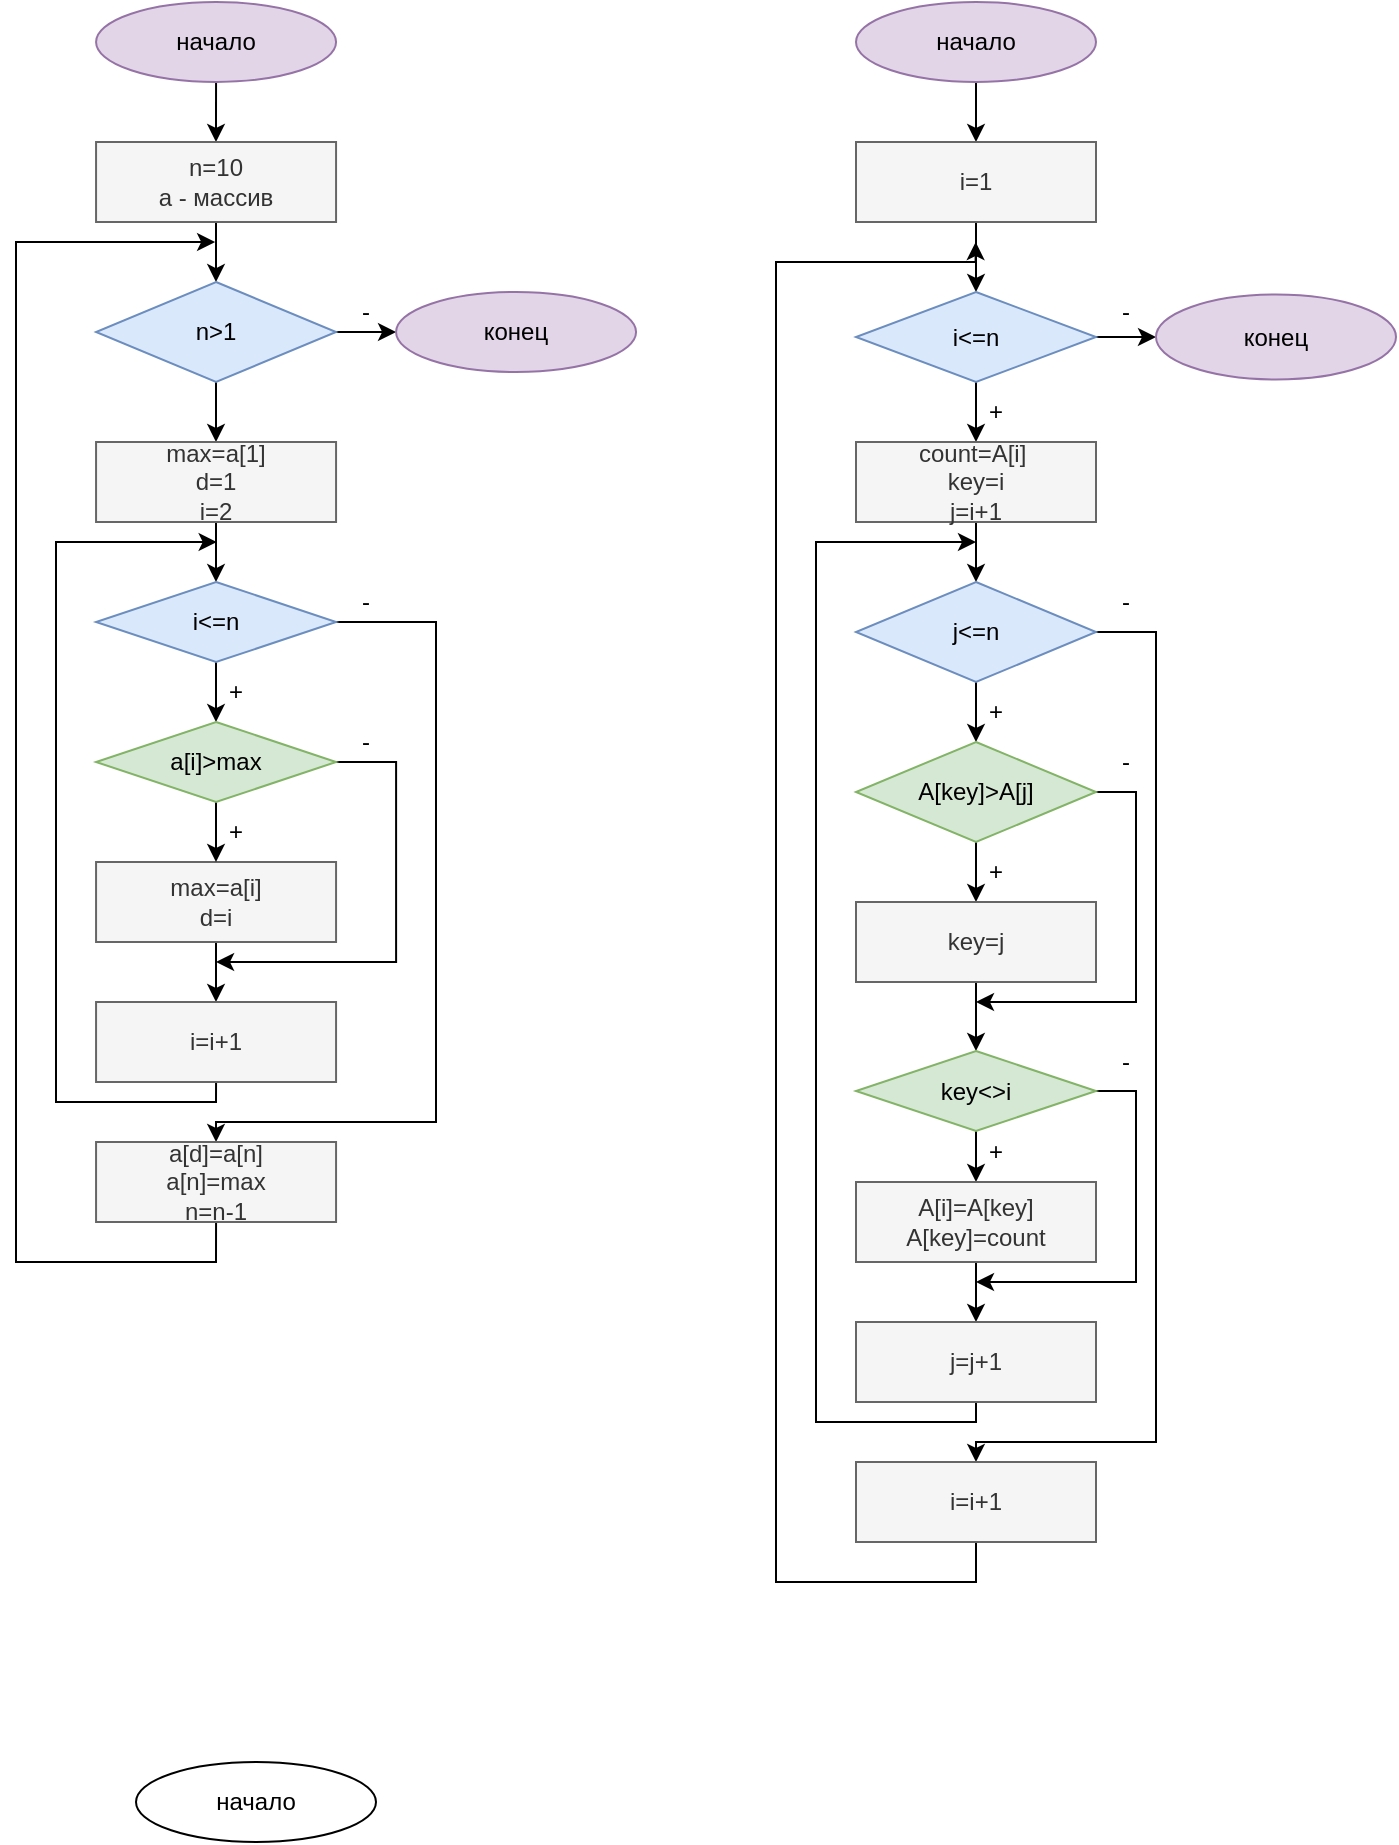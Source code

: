 <mxfile version="20.6.0" type="device"><diagram id="C5RBs43oDa-KdzZeNtuy" name="Page-1"><mxGraphModel dx="424" dy="483" grid="1" gridSize="10" guides="1" tooltips="1" connect="1" arrows="1" fold="1" page="1" pageScale="1" pageWidth="1200" pageHeight="1920" math="0" shadow="0"><root><mxCell id="WIyWlLk6GJQsqaUBKTNV-0"/><mxCell id="WIyWlLk6GJQsqaUBKTNV-1" parent="WIyWlLk6GJQsqaUBKTNV-0"/><mxCell id="NAfOT09qs-i1yD1EET2v-3" value="" style="edgeStyle=orthogonalEdgeStyle;rounded=0;orthogonalLoop=1;jettySize=auto;html=1;" edge="1" parent="WIyWlLk6GJQsqaUBKTNV-1" source="NAfOT09qs-i1yD1EET2v-1" target="NAfOT09qs-i1yD1EET2v-2"><mxGeometry relative="1" as="geometry"/></mxCell><mxCell id="NAfOT09qs-i1yD1EET2v-1" value="начало" style="ellipse;whiteSpace=wrap;html=1;fillColor=#e1d5e7;strokeColor=#9673a6;" vertex="1" parent="WIyWlLk6GJQsqaUBKTNV-1"><mxGeometry x="140.03" y="40" width="120" height="40" as="geometry"/></mxCell><mxCell id="NAfOT09qs-i1yD1EET2v-5" value="" style="edgeStyle=orthogonalEdgeStyle;rounded=0;orthogonalLoop=1;jettySize=auto;html=1;" edge="1" parent="WIyWlLk6GJQsqaUBKTNV-1" source="NAfOT09qs-i1yD1EET2v-2" target="NAfOT09qs-i1yD1EET2v-4"><mxGeometry relative="1" as="geometry"/></mxCell><mxCell id="NAfOT09qs-i1yD1EET2v-2" value="n=10&lt;br&gt;a - массив" style="whiteSpace=wrap;html=1;fillColor=#f5f5f5;fontColor=#333333;strokeColor=#666666;" vertex="1" parent="WIyWlLk6GJQsqaUBKTNV-1"><mxGeometry x="140.03" y="110" width="120" height="40" as="geometry"/></mxCell><mxCell id="NAfOT09qs-i1yD1EET2v-7" value="" style="edgeStyle=orthogonalEdgeStyle;rounded=0;orthogonalLoop=1;jettySize=auto;html=1;" edge="1" parent="WIyWlLk6GJQsqaUBKTNV-1" source="NAfOT09qs-i1yD1EET2v-4" target="NAfOT09qs-i1yD1EET2v-6"><mxGeometry relative="1" as="geometry"/></mxCell><mxCell id="NAfOT09qs-i1yD1EET2v-33" value="" style="edgeStyle=orthogonalEdgeStyle;rounded=0;orthogonalLoop=1;jettySize=auto;html=1;" edge="1" parent="WIyWlLk6GJQsqaUBKTNV-1" source="NAfOT09qs-i1yD1EET2v-4" target="NAfOT09qs-i1yD1EET2v-32"><mxGeometry relative="1" as="geometry"/></mxCell><mxCell id="NAfOT09qs-i1yD1EET2v-4" value="n&amp;gt;1" style="rhombus;whiteSpace=wrap;html=1;fillColor=#dae8fc;strokeColor=#6c8ebf;" vertex="1" parent="WIyWlLk6GJQsqaUBKTNV-1"><mxGeometry x="140.03" y="180" width="120" height="50" as="geometry"/></mxCell><mxCell id="NAfOT09qs-i1yD1EET2v-9" value="" style="edgeStyle=orthogonalEdgeStyle;rounded=0;orthogonalLoop=1;jettySize=auto;html=1;" edge="1" parent="WIyWlLk6GJQsqaUBKTNV-1" source="NAfOT09qs-i1yD1EET2v-6" target="NAfOT09qs-i1yD1EET2v-8"><mxGeometry relative="1" as="geometry"/></mxCell><mxCell id="NAfOT09qs-i1yD1EET2v-6" value="max=a[1]&lt;br&gt;d=1&lt;br&gt;i=2" style="whiteSpace=wrap;html=1;fillColor=#f5f5f5;fontColor=#333333;strokeColor=#666666;" vertex="1" parent="WIyWlLk6GJQsqaUBKTNV-1"><mxGeometry x="140.03" y="260" width="120" height="40" as="geometry"/></mxCell><mxCell id="NAfOT09qs-i1yD1EET2v-15" value="" style="edgeStyle=orthogonalEdgeStyle;rounded=0;orthogonalLoop=1;jettySize=auto;html=1;" edge="1" parent="WIyWlLk6GJQsqaUBKTNV-1" source="NAfOT09qs-i1yD1EET2v-8" target="NAfOT09qs-i1yD1EET2v-14"><mxGeometry relative="1" as="geometry"/></mxCell><mxCell id="NAfOT09qs-i1yD1EET2v-25" style="edgeStyle=orthogonalEdgeStyle;rounded=0;orthogonalLoop=1;jettySize=auto;html=1;exitX=1;exitY=0.5;exitDx=0;exitDy=0;entryX=0.5;entryY=0;entryDx=0;entryDy=0;" edge="1" parent="WIyWlLk6GJQsqaUBKTNV-1" source="NAfOT09qs-i1yD1EET2v-8" target="NAfOT09qs-i1yD1EET2v-28"><mxGeometry relative="1" as="geometry"><mxPoint x="200.03" y="610" as="targetPoint"/><Array as="points"><mxPoint x="310" y="350"/><mxPoint x="310" y="600"/><mxPoint x="200" y="600"/></Array></mxGeometry></mxCell><mxCell id="NAfOT09qs-i1yD1EET2v-8" value="i&amp;lt;=n" style="rhombus;whiteSpace=wrap;html=1;fillColor=#dae8fc;strokeColor=#6c8ebf;" vertex="1" parent="WIyWlLk6GJQsqaUBKTNV-1"><mxGeometry x="140.03" y="330" width="120" height="40" as="geometry"/></mxCell><mxCell id="NAfOT09qs-i1yD1EET2v-20" value="" style="edgeStyle=orthogonalEdgeStyle;rounded=0;orthogonalLoop=1;jettySize=auto;html=1;" edge="1" parent="WIyWlLk6GJQsqaUBKTNV-1" source="NAfOT09qs-i1yD1EET2v-10" target="NAfOT09qs-i1yD1EET2v-19"><mxGeometry relative="1" as="geometry"/></mxCell><mxCell id="NAfOT09qs-i1yD1EET2v-10" value="max=a[i]&lt;br&gt;d=i" style="whiteSpace=wrap;html=1;fillColor=#f5f5f5;fontColor=#333333;strokeColor=#666666;" vertex="1" parent="WIyWlLk6GJQsqaUBKTNV-1"><mxGeometry x="140.03" y="470" width="120" height="40" as="geometry"/></mxCell><mxCell id="NAfOT09qs-i1yD1EET2v-16" value="" style="edgeStyle=orthogonalEdgeStyle;rounded=0;orthogonalLoop=1;jettySize=auto;html=1;" edge="1" parent="WIyWlLk6GJQsqaUBKTNV-1" source="NAfOT09qs-i1yD1EET2v-14" target="NAfOT09qs-i1yD1EET2v-10"><mxGeometry relative="1" as="geometry"/></mxCell><mxCell id="NAfOT09qs-i1yD1EET2v-22" style="edgeStyle=orthogonalEdgeStyle;rounded=0;orthogonalLoop=1;jettySize=auto;html=1;exitX=1;exitY=0.5;exitDx=0;exitDy=0;" edge="1" parent="WIyWlLk6GJQsqaUBKTNV-1" source="NAfOT09qs-i1yD1EET2v-14"><mxGeometry relative="1" as="geometry"><mxPoint x="200.03" y="520" as="targetPoint"/><Array as="points"><mxPoint x="290.03" y="420"/><mxPoint x="290.03" y="520"/></Array></mxGeometry></mxCell><mxCell id="NAfOT09qs-i1yD1EET2v-14" value="a[i]&amp;gt;max" style="rhombus;whiteSpace=wrap;html=1;fillColor=#d5e8d4;strokeColor=#82b366;" vertex="1" parent="WIyWlLk6GJQsqaUBKTNV-1"><mxGeometry x="140.03" y="400" width="120" height="40" as="geometry"/></mxCell><mxCell id="NAfOT09qs-i1yD1EET2v-17" value="+" style="text;html=1;strokeColor=none;fillColor=none;align=center;verticalAlign=middle;whiteSpace=wrap;rounded=0;" vertex="1" parent="WIyWlLk6GJQsqaUBKTNV-1"><mxGeometry x="200.03" y="370" width="20" height="30" as="geometry"/></mxCell><mxCell id="NAfOT09qs-i1yD1EET2v-18" value="+" style="text;html=1;strokeColor=none;fillColor=none;align=center;verticalAlign=middle;whiteSpace=wrap;rounded=0;" vertex="1" parent="WIyWlLk6GJQsqaUBKTNV-1"><mxGeometry x="200.03" y="440" width="20" height="30" as="geometry"/></mxCell><mxCell id="NAfOT09qs-i1yD1EET2v-27" style="edgeStyle=orthogonalEdgeStyle;rounded=0;orthogonalLoop=1;jettySize=auto;html=1;exitX=0.5;exitY=1;exitDx=0;exitDy=0;" edge="1" parent="WIyWlLk6GJQsqaUBKTNV-1" source="NAfOT09qs-i1yD1EET2v-19"><mxGeometry relative="1" as="geometry"><mxPoint x="200.338" y="310" as="targetPoint"/><Array as="points"><mxPoint x="200" y="590"/><mxPoint x="120" y="590"/><mxPoint x="120" y="310"/></Array></mxGeometry></mxCell><mxCell id="NAfOT09qs-i1yD1EET2v-19" value="i=i+1" style="whiteSpace=wrap;html=1;fillColor=#f5f5f5;fontColor=#333333;strokeColor=#666666;" vertex="1" parent="WIyWlLk6GJQsqaUBKTNV-1"><mxGeometry x="140.03" y="540" width="120" height="40" as="geometry"/></mxCell><mxCell id="NAfOT09qs-i1yD1EET2v-21" value="-" style="text;html=1;strokeColor=none;fillColor=none;align=center;verticalAlign=middle;whiteSpace=wrap;rounded=0;" vertex="1" parent="WIyWlLk6GJQsqaUBKTNV-1"><mxGeometry x="260.03" y="400" width="30" height="20" as="geometry"/></mxCell><mxCell id="NAfOT09qs-i1yD1EET2v-26" value="-" style="text;html=1;strokeColor=none;fillColor=none;align=center;verticalAlign=middle;whiteSpace=wrap;rounded=0;" vertex="1" parent="WIyWlLk6GJQsqaUBKTNV-1"><mxGeometry x="260.03" y="330" width="30" height="20" as="geometry"/></mxCell><mxCell id="NAfOT09qs-i1yD1EET2v-30" style="edgeStyle=orthogonalEdgeStyle;rounded=0;orthogonalLoop=1;jettySize=auto;html=1;exitX=0.5;exitY=1;exitDx=0;exitDy=0;" edge="1" parent="WIyWlLk6GJQsqaUBKTNV-1" source="NAfOT09qs-i1yD1EET2v-28"><mxGeometry relative="1" as="geometry"><mxPoint x="199.556" y="160" as="targetPoint"/><Array as="points"><mxPoint x="200" y="670"/><mxPoint x="100" y="670"/><mxPoint x="100" y="160"/></Array></mxGeometry></mxCell><mxCell id="NAfOT09qs-i1yD1EET2v-28" value="a[d]=a[n]&lt;br&gt;a[n]=max&lt;br&gt;n=n-1" style="rounded=0;whiteSpace=wrap;html=1;fillColor=#f5f5f5;fontColor=#333333;strokeColor=#666666;" vertex="1" parent="WIyWlLk6GJQsqaUBKTNV-1"><mxGeometry x="140.03" y="610" width="120" height="40" as="geometry"/></mxCell><mxCell id="NAfOT09qs-i1yD1EET2v-31" value="-" style="text;html=1;strokeColor=none;fillColor=none;align=center;verticalAlign=middle;whiteSpace=wrap;rounded=0;" vertex="1" parent="WIyWlLk6GJQsqaUBKTNV-1"><mxGeometry x="260.03" y="185" width="30" height="20" as="geometry"/></mxCell><mxCell id="NAfOT09qs-i1yD1EET2v-32" value="конец" style="ellipse;whiteSpace=wrap;html=1;fillColor=#e1d5e7;strokeColor=#9673a6;" vertex="1" parent="WIyWlLk6GJQsqaUBKTNV-1"><mxGeometry x="290.03" y="185" width="120" height="40" as="geometry"/></mxCell><mxCell id="NAfOT09qs-i1yD1EET2v-38" value="" style="edgeStyle=orthogonalEdgeStyle;rounded=0;orthogonalLoop=1;jettySize=auto;html=1;" edge="1" parent="WIyWlLk6GJQsqaUBKTNV-1" source="NAfOT09qs-i1yD1EET2v-34" target="NAfOT09qs-i1yD1EET2v-37"><mxGeometry relative="1" as="geometry"/></mxCell><mxCell id="NAfOT09qs-i1yD1EET2v-34" value="начало" style="ellipse;whiteSpace=wrap;html=1;fillColor=#e1d5e7;strokeColor=#9673a6;" vertex="1" parent="WIyWlLk6GJQsqaUBKTNV-1"><mxGeometry x="520" y="40" width="120" height="40" as="geometry"/></mxCell><mxCell id="NAfOT09qs-i1yD1EET2v-40" value="" style="edgeStyle=orthogonalEdgeStyle;rounded=0;orthogonalLoop=1;jettySize=auto;html=1;" edge="1" parent="WIyWlLk6GJQsqaUBKTNV-1" source="NAfOT09qs-i1yD1EET2v-37" target="NAfOT09qs-i1yD1EET2v-39"><mxGeometry relative="1" as="geometry"/></mxCell><mxCell id="NAfOT09qs-i1yD1EET2v-37" value="i=1" style="whiteSpace=wrap;html=1;fillColor=#f5f5f5;fontColor=#333333;strokeColor=#666666;" vertex="1" parent="WIyWlLk6GJQsqaUBKTNV-1"><mxGeometry x="520" y="110" width="120" height="40" as="geometry"/></mxCell><mxCell id="NAfOT09qs-i1yD1EET2v-42" value="" style="edgeStyle=orthogonalEdgeStyle;rounded=0;orthogonalLoop=1;jettySize=auto;html=1;" edge="1" parent="WIyWlLk6GJQsqaUBKTNV-1" source="NAfOT09qs-i1yD1EET2v-39" target="NAfOT09qs-i1yD1EET2v-41"><mxGeometry relative="1" as="geometry"/></mxCell><mxCell id="NAfOT09qs-i1yD1EET2v-71" value="" style="edgeStyle=orthogonalEdgeStyle;rounded=0;orthogonalLoop=1;jettySize=auto;html=1;" edge="1" parent="WIyWlLk6GJQsqaUBKTNV-1" source="NAfOT09qs-i1yD1EET2v-39" target="NAfOT09qs-i1yD1EET2v-70"><mxGeometry relative="1" as="geometry"/></mxCell><mxCell id="NAfOT09qs-i1yD1EET2v-39" value="i&amp;lt;=n" style="rhombus;whiteSpace=wrap;html=1;fillColor=#dae8fc;strokeColor=#6c8ebf;" vertex="1" parent="WIyWlLk6GJQsqaUBKTNV-1"><mxGeometry x="520" y="185" width="120" height="45" as="geometry"/></mxCell><mxCell id="NAfOT09qs-i1yD1EET2v-44" value="" style="edgeStyle=orthogonalEdgeStyle;rounded=0;orthogonalLoop=1;jettySize=auto;html=1;" edge="1" parent="WIyWlLk6GJQsqaUBKTNV-1" source="NAfOT09qs-i1yD1EET2v-41" target="NAfOT09qs-i1yD1EET2v-43"><mxGeometry relative="1" as="geometry"/></mxCell><mxCell id="NAfOT09qs-i1yD1EET2v-41" value="count=A[i]&amp;nbsp;&lt;br&gt;key=i&lt;br&gt;j=i+1" style="whiteSpace=wrap;html=1;fillColor=#f5f5f5;fontColor=#333333;strokeColor=#666666;" vertex="1" parent="WIyWlLk6GJQsqaUBKTNV-1"><mxGeometry x="520" y="260" width="120" height="40" as="geometry"/></mxCell><mxCell id="NAfOT09qs-i1yD1EET2v-46" value="" style="edgeStyle=orthogonalEdgeStyle;rounded=0;orthogonalLoop=1;jettySize=auto;html=1;" edge="1" parent="WIyWlLk6GJQsqaUBKTNV-1" source="NAfOT09qs-i1yD1EET2v-43" target="NAfOT09qs-i1yD1EET2v-45"><mxGeometry relative="1" as="geometry"/></mxCell><mxCell id="NAfOT09qs-i1yD1EET2v-67" style="edgeStyle=orthogonalEdgeStyle;rounded=0;orthogonalLoop=1;jettySize=auto;html=1;exitX=1;exitY=0.5;exitDx=0;exitDy=0;entryX=0.5;entryY=0;entryDx=0;entryDy=0;" edge="1" parent="WIyWlLk6GJQsqaUBKTNV-1" source="NAfOT09qs-i1yD1EET2v-43" target="NAfOT09qs-i1yD1EET2v-68"><mxGeometry relative="1" as="geometry"><mxPoint x="580" y="770" as="targetPoint"/><Array as="points"><mxPoint x="670" y="355"/><mxPoint x="670" y="760"/><mxPoint x="580" y="760"/></Array></mxGeometry></mxCell><mxCell id="NAfOT09qs-i1yD1EET2v-43" value="j&amp;lt;=n" style="rhombus;whiteSpace=wrap;html=1;fillColor=#dae8fc;strokeColor=#6c8ebf;" vertex="1" parent="WIyWlLk6GJQsqaUBKTNV-1"><mxGeometry x="520" y="330" width="120" height="50" as="geometry"/></mxCell><mxCell id="NAfOT09qs-i1yD1EET2v-49" value="" style="edgeStyle=orthogonalEdgeStyle;rounded=0;orthogonalLoop=1;jettySize=auto;html=1;" edge="1" parent="WIyWlLk6GJQsqaUBKTNV-1" source="NAfOT09qs-i1yD1EET2v-45" target="NAfOT09qs-i1yD1EET2v-48"><mxGeometry relative="1" as="geometry"/></mxCell><mxCell id="NAfOT09qs-i1yD1EET2v-58" style="edgeStyle=orthogonalEdgeStyle;rounded=0;orthogonalLoop=1;jettySize=auto;html=1;exitX=1;exitY=0.5;exitDx=0;exitDy=0;" edge="1" parent="WIyWlLk6GJQsqaUBKTNV-1" source="NAfOT09qs-i1yD1EET2v-45"><mxGeometry relative="1" as="geometry"><mxPoint x="580" y="540" as="targetPoint"/><Array as="points"><mxPoint x="660" y="435"/><mxPoint x="660" y="540"/></Array></mxGeometry></mxCell><mxCell id="NAfOT09qs-i1yD1EET2v-45" value="A[key]&amp;gt;A[j]" style="rhombus;whiteSpace=wrap;html=1;fillColor=#d5e8d4;strokeColor=#82b366;" vertex="1" parent="WIyWlLk6GJQsqaUBKTNV-1"><mxGeometry x="520" y="410" width="120" height="50" as="geometry"/></mxCell><mxCell id="NAfOT09qs-i1yD1EET2v-51" value="" style="edgeStyle=orthogonalEdgeStyle;rounded=0;orthogonalLoop=1;jettySize=auto;html=1;" edge="1" parent="WIyWlLk6GJQsqaUBKTNV-1" source="NAfOT09qs-i1yD1EET2v-48" target="NAfOT09qs-i1yD1EET2v-50"><mxGeometry relative="1" as="geometry"/></mxCell><mxCell id="NAfOT09qs-i1yD1EET2v-48" value="key=j" style="whiteSpace=wrap;html=1;fillColor=#f5f5f5;fontColor=#333333;strokeColor=#666666;" vertex="1" parent="WIyWlLk6GJQsqaUBKTNV-1"><mxGeometry x="520" y="490" width="120" height="40" as="geometry"/></mxCell><mxCell id="NAfOT09qs-i1yD1EET2v-53" value="" style="edgeStyle=orthogonalEdgeStyle;rounded=0;orthogonalLoop=1;jettySize=auto;html=1;" edge="1" parent="WIyWlLk6GJQsqaUBKTNV-1" source="NAfOT09qs-i1yD1EET2v-50" target="NAfOT09qs-i1yD1EET2v-52"><mxGeometry relative="1" as="geometry"/></mxCell><mxCell id="NAfOT09qs-i1yD1EET2v-56" style="edgeStyle=orthogonalEdgeStyle;rounded=0;orthogonalLoop=1;jettySize=auto;html=1;exitX=1;exitY=0.5;exitDx=0;exitDy=0;" edge="1" parent="WIyWlLk6GJQsqaUBKTNV-1" source="NAfOT09qs-i1yD1EET2v-50"><mxGeometry relative="1" as="geometry"><mxPoint x="580" y="680" as="targetPoint"/><Array as="points"><mxPoint x="660" y="585"/><mxPoint x="660" y="680"/></Array></mxGeometry></mxCell><mxCell id="NAfOT09qs-i1yD1EET2v-50" value="key&amp;lt;&amp;gt;i" style="rhombus;whiteSpace=wrap;html=1;fillColor=#d5e8d4;strokeColor=#82b366;" vertex="1" parent="WIyWlLk6GJQsqaUBKTNV-1"><mxGeometry x="520" y="564.5" width="120" height="40" as="geometry"/></mxCell><mxCell id="NAfOT09qs-i1yD1EET2v-55" value="" style="edgeStyle=orthogonalEdgeStyle;rounded=0;orthogonalLoop=1;jettySize=auto;html=1;" edge="1" parent="WIyWlLk6GJQsqaUBKTNV-1" source="NAfOT09qs-i1yD1EET2v-52" target="NAfOT09qs-i1yD1EET2v-54"><mxGeometry relative="1" as="geometry"/></mxCell><mxCell id="NAfOT09qs-i1yD1EET2v-52" value="&lt;div&gt;A[i]=A[key]&lt;/div&gt;&lt;div&gt;&lt;span style=&quot;background-color: initial;&quot;&gt;A[key]=count&lt;/span&gt;&lt;/div&gt;" style="whiteSpace=wrap;html=1;fillColor=#f5f5f5;fontColor=#333333;strokeColor=#666666;" vertex="1" parent="WIyWlLk6GJQsqaUBKTNV-1"><mxGeometry x="520" y="630" width="120" height="40" as="geometry"/></mxCell><mxCell id="NAfOT09qs-i1yD1EET2v-66" style="edgeStyle=orthogonalEdgeStyle;rounded=0;orthogonalLoop=1;jettySize=auto;html=1;exitX=0.5;exitY=1;exitDx=0;exitDy=0;" edge="1" parent="WIyWlLk6GJQsqaUBKTNV-1" source="NAfOT09qs-i1yD1EET2v-54"><mxGeometry relative="1" as="geometry"><mxPoint x="580" y="310" as="targetPoint"/><Array as="points"><mxPoint x="580" y="750"/><mxPoint x="500" y="750"/><mxPoint x="500" y="310"/></Array></mxGeometry></mxCell><mxCell id="NAfOT09qs-i1yD1EET2v-54" value="j=j+1" style="whiteSpace=wrap;html=1;fillColor=#f5f5f5;fontColor=#333333;strokeColor=#666666;" vertex="1" parent="WIyWlLk6GJQsqaUBKTNV-1"><mxGeometry x="520" y="700" width="120" height="40" as="geometry"/></mxCell><mxCell id="NAfOT09qs-i1yD1EET2v-59" value="-" style="text;html=1;strokeColor=none;fillColor=none;align=center;verticalAlign=middle;whiteSpace=wrap;rounded=0;" vertex="1" parent="WIyWlLk6GJQsqaUBKTNV-1"><mxGeometry x="640" y="410" width="30" height="20" as="geometry"/></mxCell><mxCell id="NAfOT09qs-i1yD1EET2v-60" value="-" style="text;html=1;strokeColor=none;fillColor=none;align=center;verticalAlign=middle;whiteSpace=wrap;rounded=0;" vertex="1" parent="WIyWlLk6GJQsqaUBKTNV-1"><mxGeometry x="640" y="560" width="30" height="20" as="geometry"/></mxCell><mxCell id="NAfOT09qs-i1yD1EET2v-61" value="-" style="text;html=1;strokeColor=none;fillColor=none;align=center;verticalAlign=middle;whiteSpace=wrap;rounded=0;" vertex="1" parent="WIyWlLk6GJQsqaUBKTNV-1"><mxGeometry x="640" y="185" width="30" height="20" as="geometry"/></mxCell><mxCell id="NAfOT09qs-i1yD1EET2v-62" value="+" style="text;html=1;strokeColor=none;fillColor=none;align=center;verticalAlign=middle;whiteSpace=wrap;rounded=0;" vertex="1" parent="WIyWlLk6GJQsqaUBKTNV-1"><mxGeometry x="580" y="460" width="20" height="30" as="geometry"/></mxCell><mxCell id="NAfOT09qs-i1yD1EET2v-63" value="+" style="text;html=1;strokeColor=none;fillColor=none;align=center;verticalAlign=middle;whiteSpace=wrap;rounded=0;" vertex="1" parent="WIyWlLk6GJQsqaUBKTNV-1"><mxGeometry x="580" y="600" width="20" height="30" as="geometry"/></mxCell><mxCell id="NAfOT09qs-i1yD1EET2v-64" value="+" style="text;html=1;strokeColor=none;fillColor=none;align=center;verticalAlign=middle;whiteSpace=wrap;rounded=0;" vertex="1" parent="WIyWlLk6GJQsqaUBKTNV-1"><mxGeometry x="580" y="230" width="20" height="30" as="geometry"/></mxCell><mxCell id="NAfOT09qs-i1yD1EET2v-65" value="+" style="text;html=1;strokeColor=none;fillColor=none;align=center;verticalAlign=middle;whiteSpace=wrap;rounded=0;" vertex="1" parent="WIyWlLk6GJQsqaUBKTNV-1"><mxGeometry x="580" y="380" width="20" height="30" as="geometry"/></mxCell><mxCell id="NAfOT09qs-i1yD1EET2v-69" style="edgeStyle=orthogonalEdgeStyle;rounded=0;orthogonalLoop=1;jettySize=auto;html=1;exitX=0.5;exitY=1;exitDx=0;exitDy=0;" edge="1" parent="WIyWlLk6GJQsqaUBKTNV-1" source="NAfOT09qs-i1yD1EET2v-68"><mxGeometry relative="1" as="geometry"><mxPoint x="579.842" y="160.0" as="targetPoint"/><Array as="points"><mxPoint x="580" y="830"/><mxPoint x="480" y="830"/><mxPoint x="480" y="170"/><mxPoint x="580" y="170"/></Array></mxGeometry></mxCell><mxCell id="NAfOT09qs-i1yD1EET2v-68" value="i=i+1" style="rounded=0;whiteSpace=wrap;html=1;fillColor=#f5f5f5;fontColor=#333333;strokeColor=#666666;" vertex="1" parent="WIyWlLk6GJQsqaUBKTNV-1"><mxGeometry x="520" y="770" width="120" height="40" as="geometry"/></mxCell><mxCell id="NAfOT09qs-i1yD1EET2v-70" value="конец" style="ellipse;whiteSpace=wrap;html=1;fillColor=#e1d5e7;strokeColor=#9673a6;" vertex="1" parent="WIyWlLk6GJQsqaUBKTNV-1"><mxGeometry x="670" y="186.25" width="120" height="42.5" as="geometry"/></mxCell><mxCell id="NAfOT09qs-i1yD1EET2v-73" value="-" style="text;html=1;strokeColor=none;fillColor=none;align=center;verticalAlign=middle;whiteSpace=wrap;rounded=0;" vertex="1" parent="WIyWlLk6GJQsqaUBKTNV-1"><mxGeometry x="640" y="330" width="30" height="20" as="geometry"/></mxCell><mxCell id="NAfOT09qs-i1yD1EET2v-74" value="начало" style="ellipse;whiteSpace=wrap;html=1;" vertex="1" parent="WIyWlLk6GJQsqaUBKTNV-1"><mxGeometry x="160" y="920" width="120" height="40" as="geometry"/></mxCell></root></mxGraphModel></diagram></mxfile>